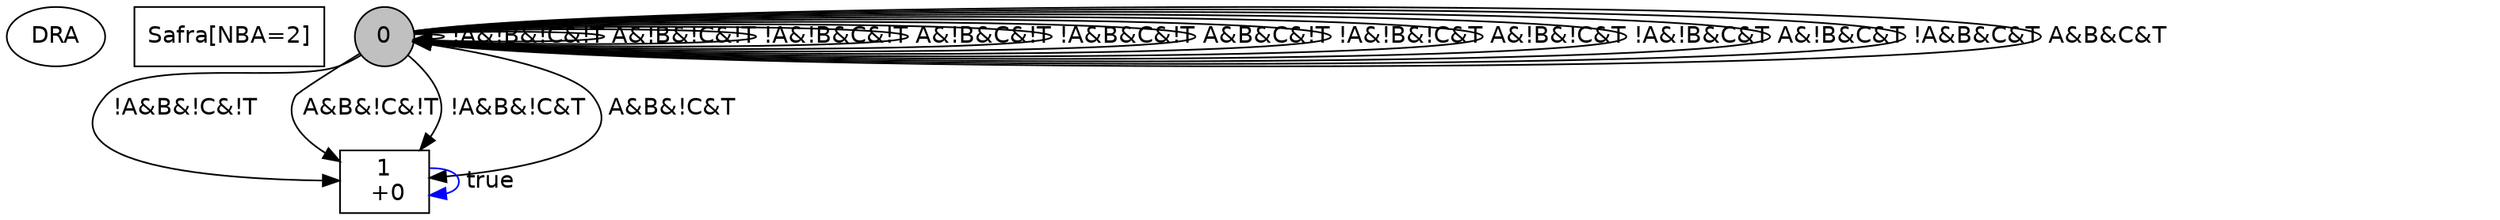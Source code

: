 digraph DRA {
 node [fontname=Helvetica]
 edge [constraints=false, fontname=Helvetica]
"type" [shape=ellipse, label="DRA"]
"comment" [shape=box, label="Safra[NBA=2]"]
"0" [label= "0", shape=circle, style=filled, color=black, fillcolor=grey]
"0" -> "0" [label=" !A&!B&!C&!T"]
"0" -> "0" [label=" A&!B&!C&!T"]
"0" -> "1" [label=" !A&B&!C&!T"]
"0" -> "1" [label=" A&B&!C&!T"]
"0" -> "0" [label=" !A&!B&C&!T"]
"0" -> "0" [label=" A&!B&C&!T"]
"0" -> "0" [label=" !A&B&C&!T"]
"0" -> "0" [label=" A&B&C&!T"]
"0" -> "0" [label=" !A&!B&!C&T"]
"0" -> "0" [label=" A&!B&!C&T"]
"0" -> "1" [label=" !A&B&!C&T"]
"0" -> "1" [label=" A&B&!C&T"]
"0" -> "0" [label=" !A&!B&C&T"]
"0" -> "0" [label=" A&!B&C&T"]
"0" -> "0" [label=" !A&B&C&T"]
"0" -> "0" [label=" A&B&C&T"]
"1" [label= "1\n +0", shape=box]
"1" -> "1" [label=" true", color=blue]
}
